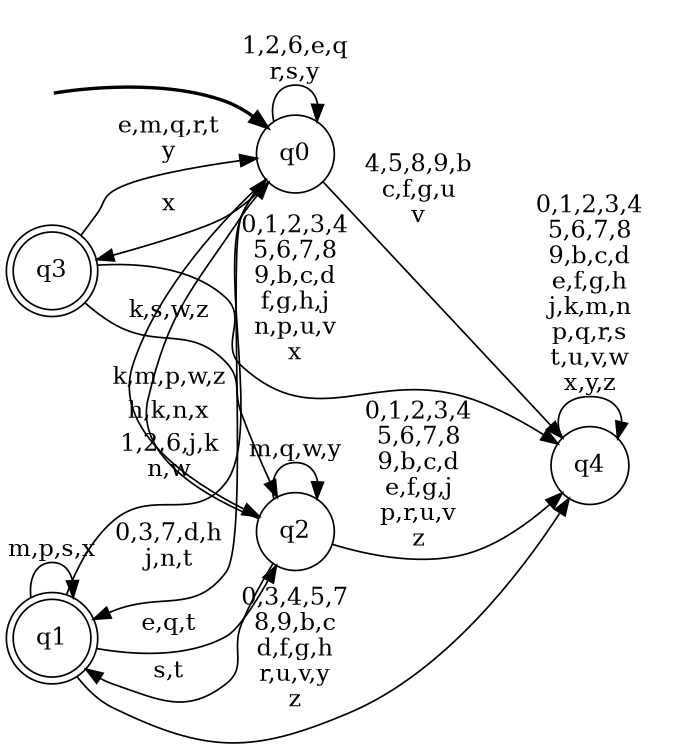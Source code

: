 digraph BlueStarA {
__start0 [style = invis, shape = none, label = "", width = 0, height = 0];

rankdir=LR;
size="8,5";

s0 [style="filled", color="black", fillcolor="white" shape="circle", label="q0"];
s1 [style="rounded,filled", color="black", fillcolor="white" shape="doublecircle", label="q1"];
s2 [style="filled", color="black", fillcolor="white" shape="circle", label="q2"];
s3 [style="rounded,filled", color="black", fillcolor="white" shape="doublecircle", label="q3"];
s4 [style="filled", color="black", fillcolor="white" shape="circle", label="q4"];
subgraph cluster_main { 
	graph [pad=".75", ranksep="0.15", nodesep="0.15"];
	 style=invis; 
	__start0 -> s0 [penwidth=2];
}
s0 -> s0 [label="1,2,6,e,q\nr,s,y"];
s0 -> s1 [label="0,3,7,d,h\nj,n,t"];
s0 -> s2 [label="k,m,p,w,z"];
s0 -> s3 [label="x"];
s0 -> s4 [label="4,5,8,9,b\nc,f,g,u\nv"];
s1 -> s0 [label="1,2,6,j,k\nn,w"];
s1 -> s1 [label="m,p,s,x"];
s1 -> s2 [label="e,q,t"];
s1 -> s4 [label="0,3,4,5,7\n8,9,b,c\nd,f,g,h\nr,u,v,y\nz"];
s2 -> s0 [label="h,k,n,x"];
s2 -> s1 [label="s,t"];
s2 -> s2 [label="m,q,w,y"];
s2 -> s4 [label="0,1,2,3,4\n5,6,7,8\n9,b,c,d\ne,f,g,j\np,r,u,v\nz"];
s3 -> s0 [label="e,m,q,r,t\ny"];
s3 -> s2 [label="k,s,w,z"];
s3 -> s4 [label="0,1,2,3,4\n5,6,7,8\n9,b,c,d\nf,g,h,j\nn,p,u,v\nx"];
s4 -> s4 [label="0,1,2,3,4\n5,6,7,8\n9,b,c,d\ne,f,g,h\nj,k,m,n\np,q,r,s\nt,u,v,w\nx,y,z"];

}